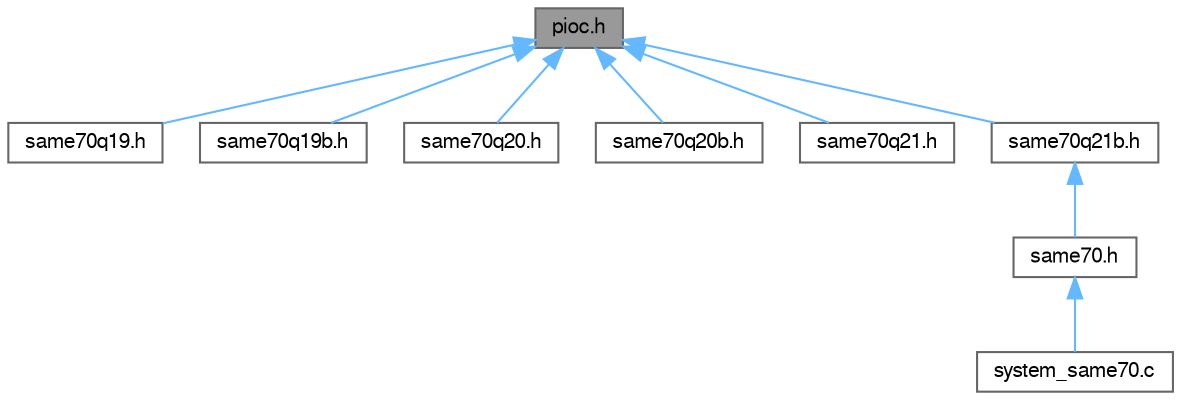 digraph "pioc.h"
{
 // LATEX_PDF_SIZE
  bgcolor="transparent";
  edge [fontname=FreeSans,fontsize=10,labelfontname=FreeSans,labelfontsize=10];
  node [fontname=FreeSans,fontsize=10,shape=box,height=0.2,width=0.4];
  Node1 [label="pioc.h",height=0.2,width=0.4,color="gray40", fillcolor="grey60", style="filled", fontcolor="black",tooltip="Copyright (c) 2015-2018 Microchip Technology Inc."];
  Node1 -> Node2 [dir="back",color="steelblue1",style="solid"];
  Node2 [label="same70q19.h",height=0.2,width=0.4,color="grey40", fillcolor="white", style="filled",URL="$same70q19_8h.html",tooltip="Copyright (c) 2015-2019 Microchip Technology Inc."];
  Node1 -> Node3 [dir="back",color="steelblue1",style="solid"];
  Node3 [label="same70q19b.h",height=0.2,width=0.4,color="grey40", fillcolor="white", style="filled",URL="$same70q19b_8h.html",tooltip="Copyright (c) 2017-2019 Microchip Technology Inc."];
  Node1 -> Node4 [dir="back",color="steelblue1",style="solid"];
  Node4 [label="same70q20.h",height=0.2,width=0.4,color="grey40", fillcolor="white", style="filled",URL="$same70q20_8h.html",tooltip="Copyright (c) 2015-2019 Microchip Technology Inc."];
  Node1 -> Node5 [dir="back",color="steelblue1",style="solid"];
  Node5 [label="same70q20b.h",height=0.2,width=0.4,color="grey40", fillcolor="white", style="filled",URL="$same70q20b_8h.html",tooltip="Copyright (c) 2017-2019 Microchip Technology Inc."];
  Node1 -> Node6 [dir="back",color="steelblue1",style="solid"];
  Node6 [label="same70q21.h",height=0.2,width=0.4,color="grey40", fillcolor="white", style="filled",URL="$same70q21_8h.html",tooltip="Copyright (c) 2015-2019 Microchip Technology Inc."];
  Node1 -> Node7 [dir="back",color="steelblue1",style="solid"];
  Node7 [label="same70q21b.h",height=0.2,width=0.4,color="grey40", fillcolor="white", style="filled",URL="$same70q21b_8h.html",tooltip="Copyright (c) 2017-2019 Microchip Technology Inc."];
  Node7 -> Node8 [dir="back",color="steelblue1",style="solid"];
  Node8 [label="same70.h",height=0.2,width=0.4,color="grey40", fillcolor="white", style="filled",URL="$same70_8h.html",tooltip="Copyright (c) 2015-2018 Microchip Technology Inc."];
  Node8 -> Node9 [dir="back",color="steelblue1",style="solid"];
  Node9 [label="system_same70.c",height=0.2,width=0.4,color="grey40", fillcolor="white", style="filled",URL="$system__same70_8c.html",tooltip="Copyright (c) 2015-2018 Microchip Technology Inc."];
}
